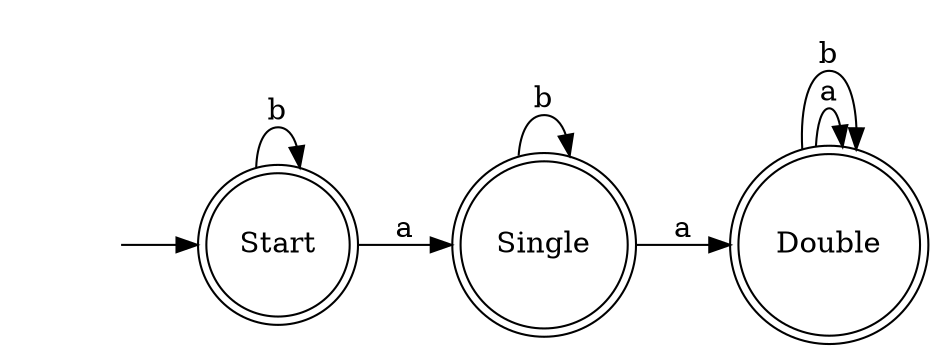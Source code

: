 digraph finite_state_machine {
	rankdir = LR;
	/*size = "4,6"*/
	/*ppi = 300*/
	node [ shape = none ] "";
	node [ shape = doublecircle ]; "Single" "Start" "Double";
	node [ shape = circle ];

	"" -> "Start"

	"Start" -> "Single"  [ label = "a" ]
	"Start" -> "Start"   [ label = "b" ]

    "Single" -> "Double"   [ label = "a" ]
    "Single" -> "Single"   [ label = "b" ]

    "Double" -> "Double" [ label = "a"]
    "Double" -> "Double" [ label = "b"]
}
